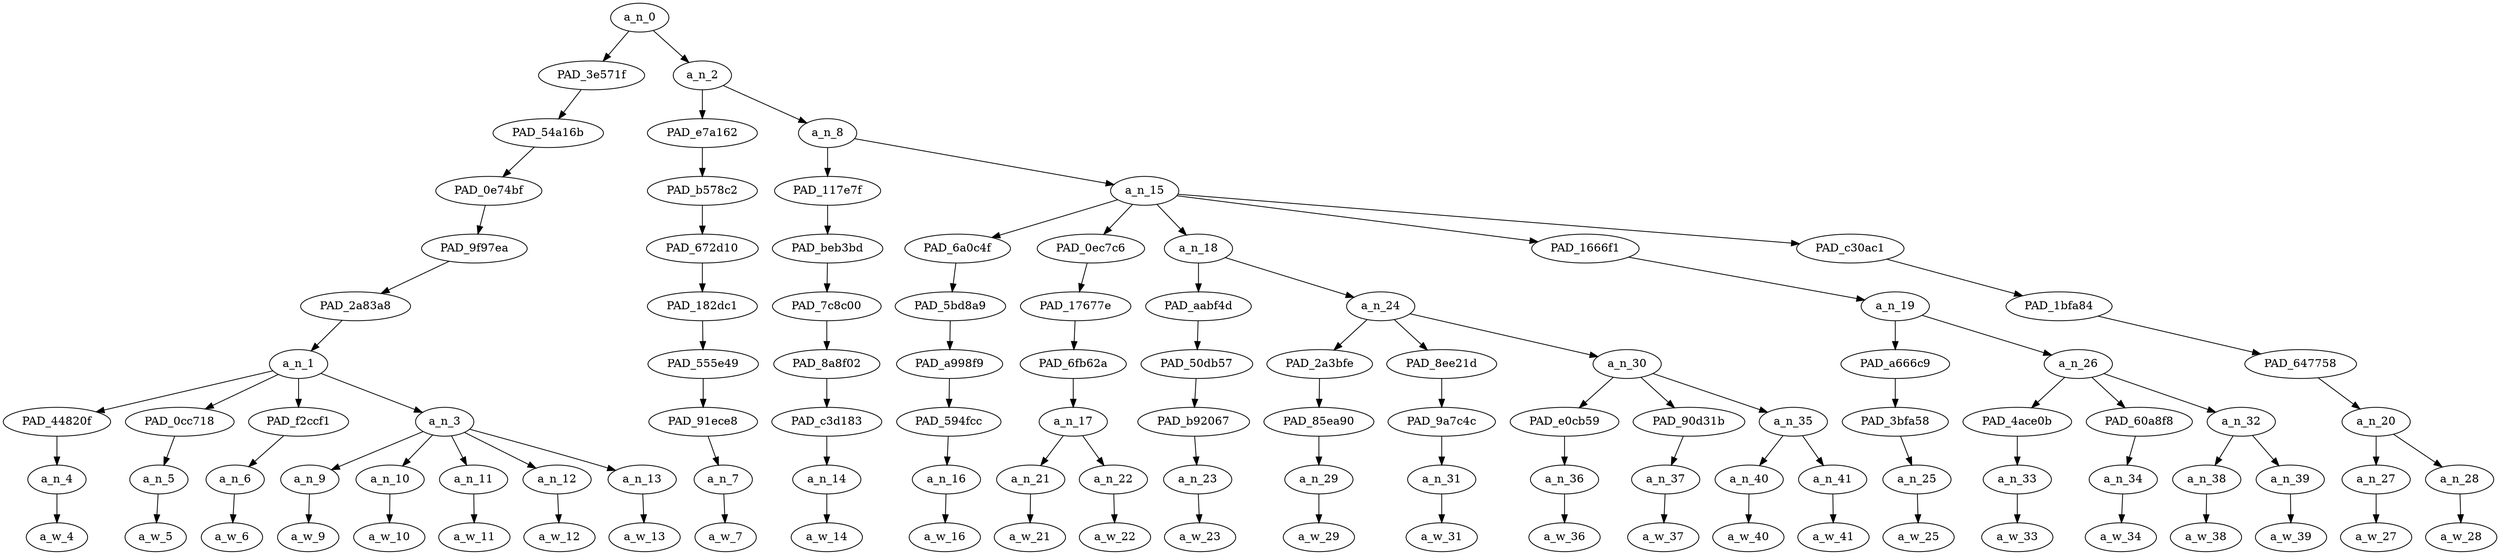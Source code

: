 strict digraph "" {
	a_n_0	[div_dir=-1,
		index=0,
		level=9,
		pos="7.705555555555556,9!",
		text_span="[0, 1, 2, 3, 4, 5, 6, 7, 8, 9, 10, 11, 12, 13, 14, 15, 16, 17, 18, 19, 20, 21, 22, 23, 24, 25, 26]",
		value=1.00000000];
	PAD_3e571f	[div_dir=-1,
		index=0,
		level=8,
		pos="5.0,8!",
		text_span="[0, 1, 2, 3, 4, 5, 6, 7]",
		value=0.51265221];
	a_n_0 -> PAD_3e571f;
	a_n_2	[div_dir=1,
		index=1,
		level=8,
		pos="10.411111111111111,8!",
		text_span="[8, 9, 10, 11, 12, 13, 14, 15, 16, 17, 18, 19, 20, 21, 22, 23, 24, 25, 26]",
		value=0.48729875];
	a_n_0 -> a_n_2;
	PAD_54a16b	[div_dir=-1,
		index=0,
		level=7,
		pos="5.0,7!",
		text_span="[0, 1, 2, 3, 4, 5, 6, 7]",
		value=0.51265221];
	PAD_3e571f -> PAD_54a16b;
	PAD_0e74bf	[div_dir=-1,
		index=0,
		level=6,
		pos="5.0,6!",
		text_span="[0, 1, 2, 3, 4, 5, 6, 7]",
		value=0.51265221];
	PAD_54a16b -> PAD_0e74bf;
	PAD_9f97ea	[div_dir=-1,
		index=0,
		level=5,
		pos="5.0,5!",
		text_span="[0, 1, 2, 3, 4, 5, 6, 7]",
		value=0.51265221];
	PAD_0e74bf -> PAD_9f97ea;
	PAD_2a83a8	[div_dir=-1,
		index=0,
		level=4,
		pos="5.0,4!",
		text_span="[0, 1, 2, 3, 4, 5, 6, 7]",
		value=0.51265221];
	PAD_9f97ea -> PAD_2a83a8;
	a_n_1	[div_dir=-1,
		index=0,
		level=3,
		pos="5.0,3!",
		text_span="[0, 1, 2, 3, 4, 5, 6, 7]",
		value=0.51265221];
	PAD_2a83a8 -> a_n_1;
	PAD_44820f	[div_dir=1,
		index=1,
		level=2,
		pos="5.0,2!",
		text_span="[5]",
		value=0.04391709];
	a_n_1 -> PAD_44820f;
	PAD_0cc718	[div_dir=-1,
		index=2,
		level=2,
		pos="6.0,2!",
		text_span="[6]",
		value=0.03891488];
	a_n_1 -> PAD_0cc718;
	PAD_f2ccf1	[div_dir=1,
		index=3,
		level=2,
		pos="7.0,2!",
		text_span="[7]",
		value=0.06355063];
	a_n_1 -> PAD_f2ccf1;
	a_n_3	[div_dir=-1,
		index=0,
		level=2,
		pos="2.0,2!",
		text_span="[0, 1, 2, 3, 4]",
		value=0.36615106];
	a_n_1 -> a_n_3;
	a_n_4	[div_dir=1,
		index=5,
		level=1,
		pos="5.0,1!",
		text_span="[5]",
		value=0.04391709];
	PAD_44820f -> a_n_4;
	a_w_4	[div_dir=0,
		index=5,
		level=0,
		pos="5,0!",
		text_span="[5]",
		value=loong];
	a_n_4 -> a_w_4;
	a_n_5	[div_dir=-1,
		index=6,
		level=1,
		pos="6.0,1!",
		text_span="[6]",
		value=0.03891488];
	PAD_0cc718 -> a_n_5;
	a_w_5	[div_dir=0,
		index=6,
		level=0,
		pos="6,0!",
		text_span="[6]",
		value=malaysian];
	a_n_5 -> a_w_5;
	a_n_6	[div_dir=1,
		index=7,
		level=1,
		pos="7.0,1!",
		text_span="[7]",
		value=0.06355063];
	PAD_f2ccf1 -> a_n_6;
	a_w_6	[div_dir=0,
		index=7,
		level=0,
		pos="7,0!",
		text_span="[7]",
		value=criminals];
	a_n_6 -> a_w_6;
	a_n_9	[div_dir=1,
		index=0,
		level=1,
		pos="0.0,1!",
		text_span="[0]",
		value=0.03170920];
	a_n_3 -> a_n_9;
	a_n_10	[div_dir=-1,
		index=1,
		level=1,
		pos="1.0,1!",
		text_span="[1]",
		value=0.10209438];
	a_n_3 -> a_n_10;
	a_n_11	[div_dir=-1,
		index=2,
		level=1,
		pos="2.0,1!",
		text_span="[2]",
		value=0.16645066];
	a_n_3 -> a_n_11;
	a_n_12	[div_dir=-1,
		index=3,
		level=1,
		pos="3.0,1!",
		text_span="[3]",
		value=0.02263833];
	a_n_3 -> a_n_12;
	a_n_13	[div_dir=1,
		index=4,
		level=1,
		pos="4.0,1!",
		text_span="[4]",
		value=0.04308943];
	a_n_3 -> a_n_13;
	a_w_9	[div_dir=0,
		index=0,
		level=0,
		pos="0,0!",
		text_span="[0]",
		value="<user>"];
	a_n_9 -> a_w_9;
	a_w_10	[div_dir=0,
		index=1,
		level=0,
		pos="1,0!",
		text_span="[1]",
		value=chinaman];
	a_n_10 -> a_w_10;
	a_w_11	[div_dir=0,
		index=2,
		level=0,
		pos="2,0!",
		text_span="[2]",
		value=satanist];
	a_n_11 -> a_w_11;
	a_w_12	[div_dir=0,
		index=3,
		level=0,
		pos="3,0!",
		text_span="[3]",
		value=lee];
	a_n_12 -> a_w_12;
	a_w_13	[div_dir=0,
		index=4,
		level=0,
		pos="4,0!",
		text_span="[4]",
		value=hsien];
	a_n_13 -> a_w_13;
	PAD_e7a162	[div_dir=1,
		index=1,
		level=7,
		pos="8.0,7!",
		text_span="[8]",
		value=0.01943074];
	a_n_2 -> PAD_e7a162;
	a_n_8	[div_dir=1,
		index=2,
		level=7,
		pos="12.822222222222221,7!",
		text_span="[9, 10, 11, 12, 13, 14, 15, 16, 17, 18, 19, 20, 21, 22, 23, 24, 25, 26]",
		value=0.46784475];
	a_n_2 -> a_n_8;
	PAD_b578c2	[div_dir=1,
		index=1,
		level=6,
		pos="8.0,6!",
		text_span="[8]",
		value=0.01943074];
	PAD_e7a162 -> PAD_b578c2;
	PAD_672d10	[div_dir=1,
		index=1,
		level=5,
		pos="8.0,5!",
		text_span="[8]",
		value=0.01943074];
	PAD_b578c2 -> PAD_672d10;
	PAD_182dc1	[div_dir=1,
		index=1,
		level=4,
		pos="8.0,4!",
		text_span="[8]",
		value=0.01943074];
	PAD_672d10 -> PAD_182dc1;
	PAD_555e49	[div_dir=1,
		index=1,
		level=3,
		pos="8.0,3!",
		text_span="[8]",
		value=0.01943074];
	PAD_182dc1 -> PAD_555e49;
	PAD_91ece8	[div_dir=1,
		index=4,
		level=2,
		pos="8.0,2!",
		text_span="[8]",
		value=0.01943074];
	PAD_555e49 -> PAD_91ece8;
	a_n_7	[div_dir=1,
		index=8,
		level=1,
		pos="8.0,1!",
		text_span="[8]",
		value=0.01943074];
	PAD_91ece8 -> a_n_7;
	a_w_7	[div_dir=0,
		index=8,
		level=0,
		pos="8,0!",
		text_span="[8]",
		value=have];
	a_n_7 -> a_w_7;
	PAD_117e7f	[div_dir=1,
		index=2,
		level=6,
		pos="9.0,6!",
		text_span="[9]",
		value=0.01425663];
	a_n_8 -> PAD_117e7f;
	a_n_15	[div_dir=1,
		index=3,
		level=6,
		pos="16.644444444444442,6!",
		text_span="[10, 11, 12, 13, 14, 15, 16, 17, 18, 19, 20, 21, 22, 23, 24, 25, 26]",
		value=0.45356854];
	a_n_8 -> a_n_15;
	PAD_beb3bd	[div_dir=1,
		index=2,
		level=5,
		pos="9.0,5!",
		text_span="[9]",
		value=0.01425663];
	PAD_117e7f -> PAD_beb3bd;
	PAD_7c8c00	[div_dir=1,
		index=2,
		level=4,
		pos="9.0,4!",
		text_span="[9]",
		value=0.01425663];
	PAD_beb3bd -> PAD_7c8c00;
	PAD_8a8f02	[div_dir=1,
		index=2,
		level=3,
		pos="9.0,3!",
		text_span="[9]",
		value=0.01425663];
	PAD_7c8c00 -> PAD_8a8f02;
	PAD_c3d183	[div_dir=1,
		index=5,
		level=2,
		pos="9.0,2!",
		text_span="[9]",
		value=0.01425663];
	PAD_8a8f02 -> PAD_c3d183;
	a_n_14	[div_dir=1,
		index=9,
		level=1,
		pos="9.0,1!",
		text_span="[9]",
		value=0.01425663];
	PAD_c3d183 -> a_n_14;
	a_w_14	[div_dir=0,
		index=9,
		level=0,
		pos="9,0!",
		text_span="[9]",
		value=been];
	a_n_14 -> a_w_14;
	PAD_6a0c4f	[div_dir=-1,
		index=3,
		level=5,
		pos="10.0,5!",
		text_span="[10]",
		value=0.03481294];
	a_n_15 -> PAD_6a0c4f;
	PAD_0ec7c6	[div_dir=1,
		index=4,
		level=5,
		pos="11.5,5!",
		text_span="[11, 12]",
		value=0.03223083];
	a_n_15 -> PAD_0ec7c6;
	a_n_18	[div_dir=1,
		index=5,
		level=5,
		pos="14.805555555555555,5!",
		text_span="[13, 14, 15, 16, 17, 18, 19]",
		value=0.22363602];
	a_n_15 -> a_n_18;
	PAD_1666f1	[div_dir=-1,
		index=6,
		level=5,
		pos="21.416666666666664,5!",
		text_span="[20, 21, 22, 23, 24]",
		value=0.10618157];
	a_n_15 -> PAD_1666f1;
	PAD_c30ac1	[div_dir=-1,
		index=7,
		level=5,
		pos="25.5,5!",
		text_span="[25, 26]",
		value=0.05669808];
	a_n_15 -> PAD_c30ac1;
	PAD_5bd8a9	[div_dir=-1,
		index=3,
		level=4,
		pos="10.0,4!",
		text_span="[10]",
		value=0.03481294];
	PAD_6a0c4f -> PAD_5bd8a9;
	PAD_a998f9	[div_dir=-1,
		index=3,
		level=3,
		pos="10.0,3!",
		text_span="[10]",
		value=0.03481294];
	PAD_5bd8a9 -> PAD_a998f9;
	PAD_594fcc	[div_dir=-1,
		index=6,
		level=2,
		pos="10.0,2!",
		text_span="[10]",
		value=0.03481294];
	PAD_a998f9 -> PAD_594fcc;
	a_n_16	[div_dir=-1,
		index=10,
		level=1,
		pos="10.0,1!",
		text_span="[10]",
		value=0.03481294];
	PAD_594fcc -> a_n_16;
	a_w_16	[div_dir=0,
		index=10,
		level=0,
		pos="10,0!",
		text_span="[10]",
		value=gossiping];
	a_n_16 -> a_w_16;
	PAD_17677e	[div_dir=1,
		index=4,
		level=4,
		pos="11.5,4!",
		text_span="[11, 12]",
		value=0.03223083];
	PAD_0ec7c6 -> PAD_17677e;
	PAD_6fb62a	[div_dir=1,
		index=4,
		level=3,
		pos="11.5,3!",
		text_span="[11, 12]",
		value=0.03223083];
	PAD_17677e -> PAD_6fb62a;
	a_n_17	[div_dir=1,
		index=7,
		level=2,
		pos="11.5,2!",
		text_span="[11, 12]",
		value=0.03223083];
	PAD_6fb62a -> a_n_17;
	a_n_21	[div_dir=1,
		index=11,
		level=1,
		pos="11.0,1!",
		text_span="[11]",
		value=0.01635184];
	a_n_17 -> a_n_21;
	a_n_22	[div_dir=1,
		index=12,
		level=1,
		pos="12.0,1!",
		text_span="[12]",
		value=0.01584789];
	a_n_17 -> a_n_22;
	a_w_21	[div_dir=0,
		index=11,
		level=0,
		pos="11,0!",
		text_span="[11]",
		value=false];
	a_n_21 -> a_w_21;
	a_w_22	[div_dir=0,
		index=12,
		level=0,
		pos="12,0!",
		text_span="[12]",
		value=information];
	a_n_22 -> a_w_22;
	PAD_aabf4d	[div_dir=-1,
		index=5,
		level=4,
		pos="13.0,4!",
		text_span="[13]",
		value=0.01182887];
	a_n_18 -> PAD_aabf4d;
	a_n_24	[div_dir=1,
		index=6,
		level=4,
		pos="16.61111111111111,4!",
		text_span="[14, 15, 16, 17, 18, 19]",
		value=0.21178479];
	a_n_18 -> a_n_24;
	PAD_50db57	[div_dir=-1,
		index=5,
		level=3,
		pos="13.0,3!",
		text_span="[13]",
		value=0.01182887];
	PAD_aabf4d -> PAD_50db57;
	PAD_b92067	[div_dir=-1,
		index=8,
		level=2,
		pos="13.0,2!",
		text_span="[13]",
		value=0.01182887];
	PAD_50db57 -> PAD_b92067;
	a_n_23	[div_dir=-1,
		index=13,
		level=1,
		pos="13.0,1!",
		text_span="[13]",
		value=0.01182887];
	PAD_b92067 -> a_n_23;
	a_w_23	[div_dir=0,
		index=13,
		level=0,
		pos="13,0!",
		text_span="[13]",
		value=to];
	a_n_23 -> a_w_23;
	PAD_2a3bfe	[div_dir=-1,
		index=6,
		level=3,
		pos="14.0,3!",
		text_span="[14]",
		value=0.01621164];
	a_n_24 -> PAD_2a3bfe;
	PAD_8ee21d	[div_dir=1,
		index=8,
		level=3,
		pos="19.0,3!",
		text_span="[19]",
		value=0.02540579];
	a_n_24 -> PAD_8ee21d;
	a_n_30	[div_dir=1,
		index=7,
		level=3,
		pos="16.833333333333332,3!",
		text_span="[15, 16, 17, 18]",
		value=0.17013011];
	a_n_24 -> a_n_30;
	PAD_85ea90	[div_dir=-1,
		index=9,
		level=2,
		pos="14.0,2!",
		text_span="[14]",
		value=0.01621164];
	PAD_2a3bfe -> PAD_85ea90;
	a_n_29	[div_dir=-1,
		index=14,
		level=1,
		pos="14.0,1!",
		text_span="[14]",
		value=0.01621164];
	PAD_85ea90 -> a_n_29;
	a_w_29	[div_dir=0,
		index=14,
		level=0,
		pos="14,0!",
		text_span="[14]",
		value=the];
	a_n_29 -> a_w_29;
	PAD_9a7c4c	[div_dir=1,
		index=13,
		level=2,
		pos="19.0,2!",
		text_span="[19]",
		value=0.02540579];
	PAD_8ee21d -> PAD_9a7c4c;
	a_n_31	[div_dir=1,
		index=19,
		level=1,
		pos="19.0,1!",
		text_span="[19]",
		value=0.02540579];
	PAD_9a7c4c -> a_n_31;
	a_w_31	[div_dir=0,
		index=19,
		level=0,
		pos="19,0!",
		text_span="[19]",
		value=staff];
	a_n_31 -> a_w_31;
	PAD_e0cb59	[div_dir=1,
		index=11,
		level=2,
		pos="17.0,2!",
		text_span="[17]",
		value=0.07738610];
	a_n_30 -> PAD_e0cb59;
	PAD_90d31b	[div_dir=-1,
		index=12,
		level=2,
		pos="18.0,2!",
		text_span="[18]",
		value=0.02969770];
	a_n_30 -> PAD_90d31b;
	a_n_35	[div_dir=1,
		index=10,
		level=2,
		pos="15.5,2!",
		text_span="[15, 16]",
		value=0.06301537];
	a_n_30 -> a_n_35;
	a_n_36	[div_dir=1,
		index=17,
		level=1,
		pos="17.0,1!",
		text_span="[17]",
		value=0.07738610];
	PAD_e0cb59 -> a_n_36;
	a_w_36	[div_dir=0,
		index=17,
		level=0,
		pos="17,0!",
		text_span="[17]",
		value=sembawang];
	a_n_36 -> a_w_36;
	a_n_37	[div_dir=-1,
		index=18,
		level=1,
		pos="18.0,1!",
		text_span="[18]",
		value=0.02969770];
	PAD_90d31b -> a_n_37;
	a_w_37	[div_dir=0,
		index=18,
		level=0,
		pos="18,0!",
		text_span="[18]",
		value=mart];
	a_n_37 -> a_w_37;
	a_n_40	[div_dir=1,
		index=15,
		level=1,
		pos="15.0,1!",
		text_span="[15]",
		value=0.03403017];
	a_n_35 -> a_n_40;
	a_n_41	[div_dir=1,
		index=16,
		level=1,
		pos="16.0,1!",
		text_span="[16]",
		value=0.02891194];
	a_n_35 -> a_n_41;
	a_w_40	[div_dir=0,
		index=15,
		level=0,
		pos="15,0!",
		text_span="[15]",
		value=ntuc];
	a_n_40 -> a_w_40;
	a_w_41	[div_dir=0,
		index=16,
		level=0,
		pos="16,0!",
		text_span="[16]",
		value=supermarket];
	a_n_41 -> a_w_41;
	a_n_19	[div_dir=-1,
		index=7,
		level=4,
		pos="21.416666666666664,4!",
		text_span="[20, 21, 22, 23, 24]",
		value=0.10618157];
	PAD_1666f1 -> a_n_19;
	PAD_a666c9	[div_dir=-1,
		index=9,
		level=3,
		pos="20.0,3!",
		text_span="[20]",
		value=0.01643845];
	a_n_19 -> PAD_a666c9;
	a_n_26	[div_dir=1,
		index=10,
		level=3,
		pos="22.833333333333332,3!",
		text_span="[21, 22, 23, 24]",
		value=0.08973596];
	a_n_19 -> a_n_26;
	PAD_3bfa58	[div_dir=-1,
		index=14,
		level=2,
		pos="20.0,2!",
		text_span="[20]",
		value=0.01643845];
	PAD_a666c9 -> PAD_3bfa58;
	a_n_25	[div_dir=-1,
		index=20,
		level=1,
		pos="20.0,1!",
		text_span="[20]",
		value=0.01643845];
	PAD_3bfa58 -> a_n_25;
	a_w_25	[div_dir=0,
		index=20,
		level=0,
		pos="20,0!",
		text_span="[20]",
		value=since];
	a_n_25 -> a_w_25;
	PAD_4ace0b	[div_dir=1,
		index=16,
		level=2,
		pos="23.0,2!",
		text_span="[23]",
		value=0.02610837];
	a_n_26 -> PAD_4ace0b;
	PAD_60a8f8	[div_dir=1,
		index=17,
		level=2,
		pos="24.0,2!",
		text_span="[24]",
		value=0.02555194];
	a_n_26 -> PAD_60a8f8;
	a_n_32	[div_dir=-1,
		index=15,
		level=2,
		pos="21.5,2!",
		text_span="[21, 22]",
		value=0.03807255];
	a_n_26 -> a_n_32;
	a_n_33	[div_dir=1,
		index=23,
		level=1,
		pos="23.0,1!",
		text_span="[23]",
		value=0.02610837];
	PAD_4ace0b -> a_n_33;
	a_w_33	[div_dir=0,
		index=23,
		level=0,
		pos="23,0!",
		text_span="[23]",
		value=swift];
	a_n_33 -> a_w_33;
	a_n_34	[div_dir=1,
		index=24,
		level=1,
		pos="24.0,1!",
		text_span="[24]",
		value=0.02555194];
	PAD_60a8f8 -> a_n_34;
	a_w_34	[div_dir=0,
		index=24,
		level=0,
		pos="24,0!",
		text_span="[24]",
		value=discoveries];
	a_n_34 -> a_w_34;
	a_n_38	[div_dir=-1,
		index=21,
		level=1,
		pos="21.0,1!",
		text_span="[21]",
		value=0.01657192];
	a_n_32 -> a_n_38;
	a_n_39	[div_dir=1,
		index=22,
		level=1,
		pos="22.0,1!",
		text_span="[22]",
		value=0.02148036];
	a_n_32 -> a_n_39;
	a_w_38	[div_dir=0,
		index=21,
		level=0,
		pos="21,0!",
		text_span="[21]",
		value=mid];
	a_n_38 -> a_w_38;
	a_w_39	[div_dir=0,
		index=22,
		level=0,
		pos="22,0!",
		text_span="[22]",
		value="<number>"];
	a_n_39 -> a_w_39;
	PAD_1bfa84	[div_dir=-1,
		index=8,
		level=4,
		pos="25.5,4!",
		text_span="[25, 26]",
		value=0.05669808];
	PAD_c30ac1 -> PAD_1bfa84;
	PAD_647758	[div_dir=-1,
		index=11,
		level=3,
		pos="25.5,3!",
		text_span="[25, 26]",
		value=0.05669808];
	PAD_1bfa84 -> PAD_647758;
	a_n_20	[div_dir=-1,
		index=18,
		level=2,
		pos="25.5,2!",
		text_span="[25, 26]",
		value=0.05669808];
	PAD_647758 -> a_n_20;
	a_n_27	[div_dir=-1,
		index=25,
		level=1,
		pos="25.0,1!",
		text_span="[25]",
		value=0.02292819];
	a_n_20 -> a_n_27;
	a_n_28	[div_dir=-1,
		index=26,
		level=1,
		pos="26.0,1!",
		text_span="[26]",
		value=0.03374514];
	a_n_20 -> a_n_28;
	a_w_27	[div_dir=0,
		index=25,
		level=0,
		pos="25,0!",
		text_span="[25]",
		value=if];
	a_n_27 -> a_w_27;
	a_w_28	[div_dir=0,
		index=26,
		level=0,
		pos="26,0!",
		text_span="[26]",
		value=questioned];
	a_n_28 -> a_w_28;
}
